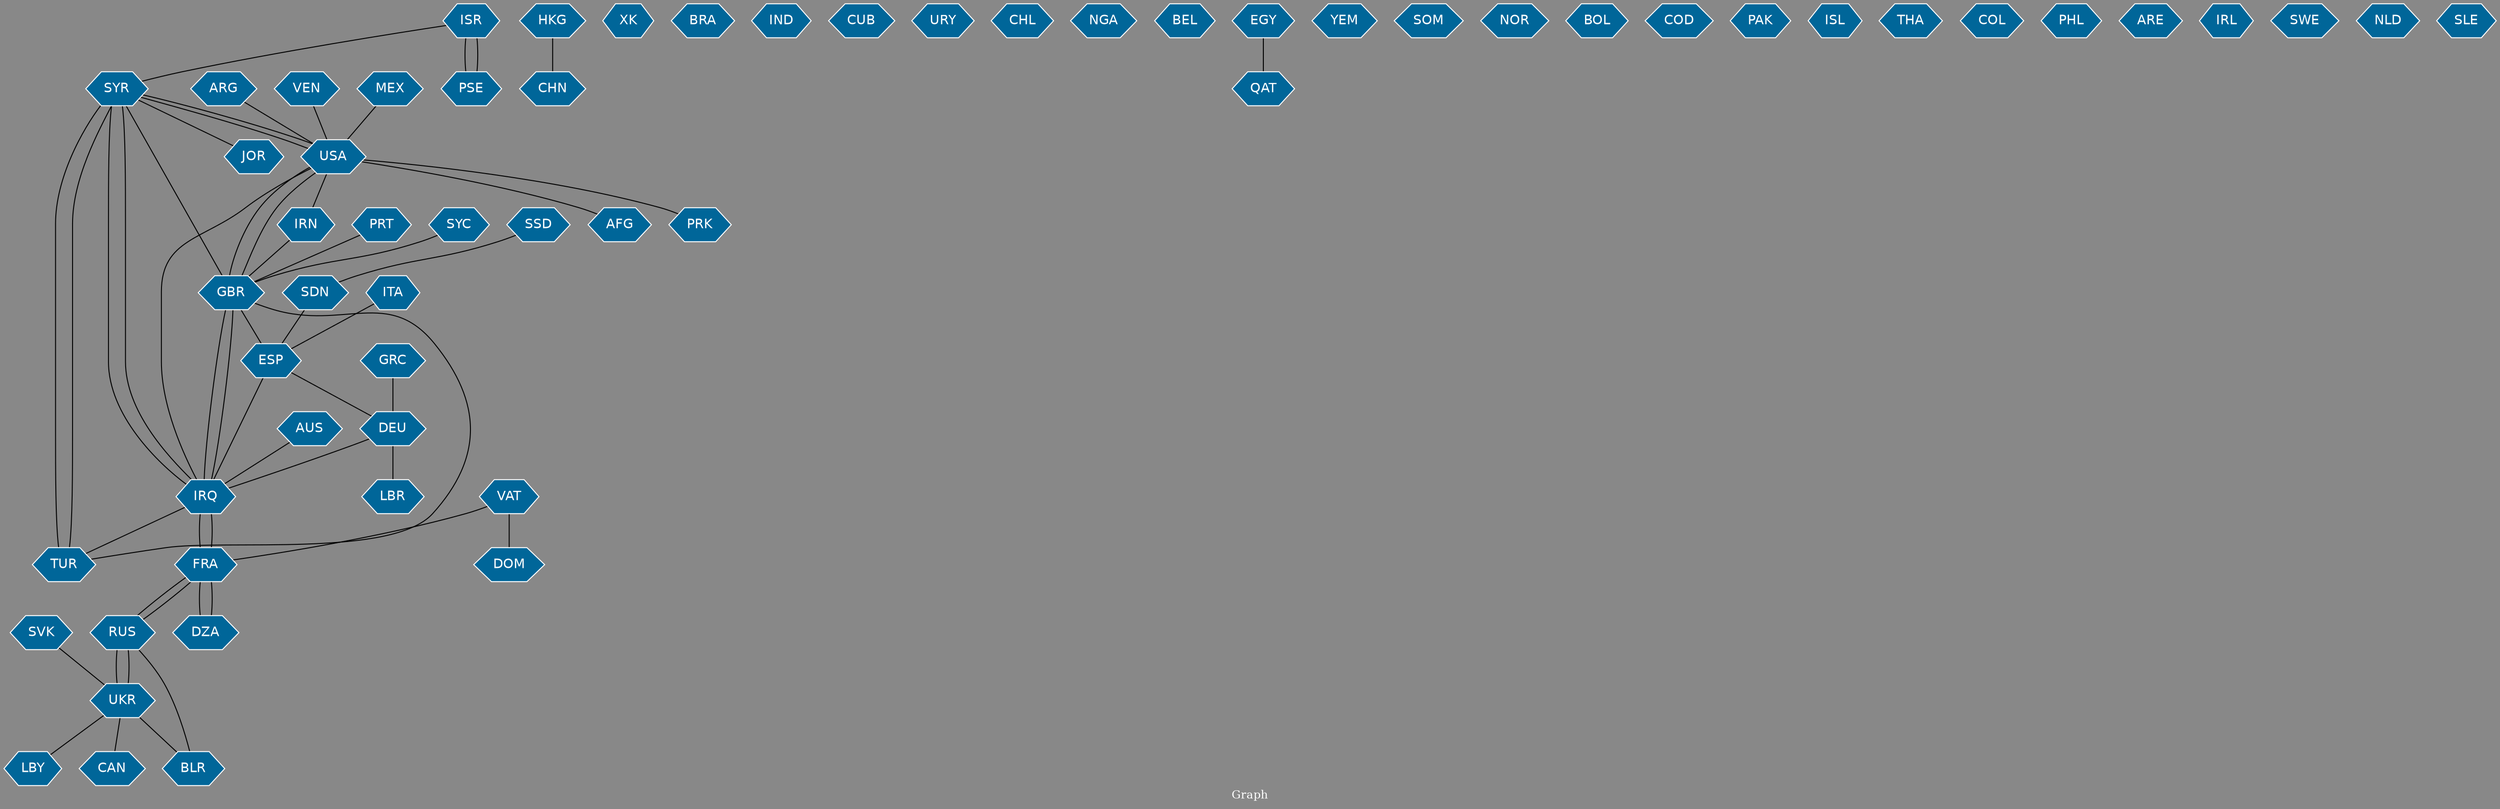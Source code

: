 // Countries together in item graph
graph {
	graph [bgcolor="#888888" fontcolor=white fontsize=12 label="Graph" outputorder=edgesfirst overlap=prism]
	node [color=white fillcolor="#006699" fontcolor=white fontname=Helvetica shape=hexagon style=filled]
	edge [arrowhead=open color=black fontcolor=white fontname=Courier fontsize=12]
		SYR [label=SYR]
		USA [label=USA]
		IRQ [label=IRQ]
		GBR [label=GBR]
		TUR [label=TUR]
		RUS [label=RUS]
		UKR [label=UKR]
		HKG [label=HKG]
		CHN [label=CHN]
		ESP [label=ESP]
		XK [label=XK]
		ISR [label=ISR]
		AFG [label=AFG]
		ARG [label=ARG]
		AUS [label=AUS]
		PRK [label=PRK]
		BRA [label=BRA]
		IND [label=IND]
		JOR [label=JOR]
		FRA [label=FRA]
		LBY [label=LBY]
		IRN [label=IRN]
		CUB [label=CUB]
		URY [label=URY]
		VAT [label=VAT]
		DOM [label=DOM]
		DZA [label=DZA]
		SSD [label=SSD]
		SDN [label=SDN]
		PRT [label=PRT]
		CHL [label=CHL]
		NGA [label=NGA]
		VEN [label=VEN]
		GRC [label=GRC]
		DEU [label=DEU]
		PSE [label=PSE]
		BEL [label=BEL]
		SVK [label=SVK]
		CAN [label=CAN]
		EGY [label=EGY]
		QAT [label=QAT]
		YEM [label=YEM]
		SOM [label=SOM]
		NOR [label=NOR]
		MEX [label=MEX]
		BOL [label=BOL]
		COD [label=COD]
		PAK [label=PAK]
		SYC [label=SYC]
		ISL [label=ISL]
		LBR [label=LBR]
		THA [label=THA]
		COL [label=COL]
		PHL [label=PHL]
		ARE [label=ARE]
		ITA [label=ITA]
		IRL [label=IRL]
		SWE [label=SWE]
		BLR [label=BLR]
		NLD [label=NLD]
		SLE [label=SLE]
			SYR -- USA [weight=1]
			SYR -- IRQ [weight=3]
			TUR -- SYR [weight=2]
			ISR -- PSE [weight=3]
			SYR -- TUR [weight=4]
			UKR -- RUS [weight=4]
			UKR -- BLR [weight=1]
			EGY -- QAT [weight=1]
			SDN -- ESP [weight=1]
			IRQ -- SYR [weight=1]
			ISR -- SYR [weight=1]
			RUS -- FRA [weight=1]
			ARG -- USA [weight=1]
			UKR -- CAN [weight=1]
			IRQ -- TUR [weight=2]
			IRQ -- GBR [weight=3]
			FRA -- IRQ [weight=3]
			BLR -- RUS [weight=1]
			ESP -- DEU [weight=1]
			PRT -- GBR [weight=1]
			SYR -- JOR [weight=1]
			FRA -- DZA [weight=5]
			AUS -- IRQ [weight=1]
			VEN -- USA [weight=1]
			DEU -- IRQ [weight=1]
			USA -- SYR [weight=1]
			VAT -- DOM [weight=1]
			DZA -- FRA [weight=2]
			ITA -- ESP [weight=1]
			MEX -- USA [weight=1]
			USA -- IRQ [weight=4]
			UKR -- LBY [weight=1]
			DEU -- LBR [weight=1]
			SVK -- UKR [weight=1]
			RUS -- UKR [weight=3]
			GBR -- ESP [weight=3]
			TUR -- GBR [weight=2]
			FRA -- RUS [weight=1]
			PSE -- ISR [weight=2]
			HKG -- CHN [weight=1]
			USA -- AFG [weight=1]
			GRC -- DEU [weight=1]
			ESP -- IRQ [weight=1]
			IRN -- GBR [weight=1]
			SYC -- GBR [weight=2]
			IRQ -- FRA [weight=3]
			VAT -- FRA [weight=1]
			SYR -- GBR [weight=3]
			SSD -- SDN [weight=1]
			USA -- GBR [weight=1]
			GBR -- IRQ [weight=4]
			GBR -- USA [weight=1]
			USA -- IRN [weight=1]
			USA -- PRK [weight=2]
}